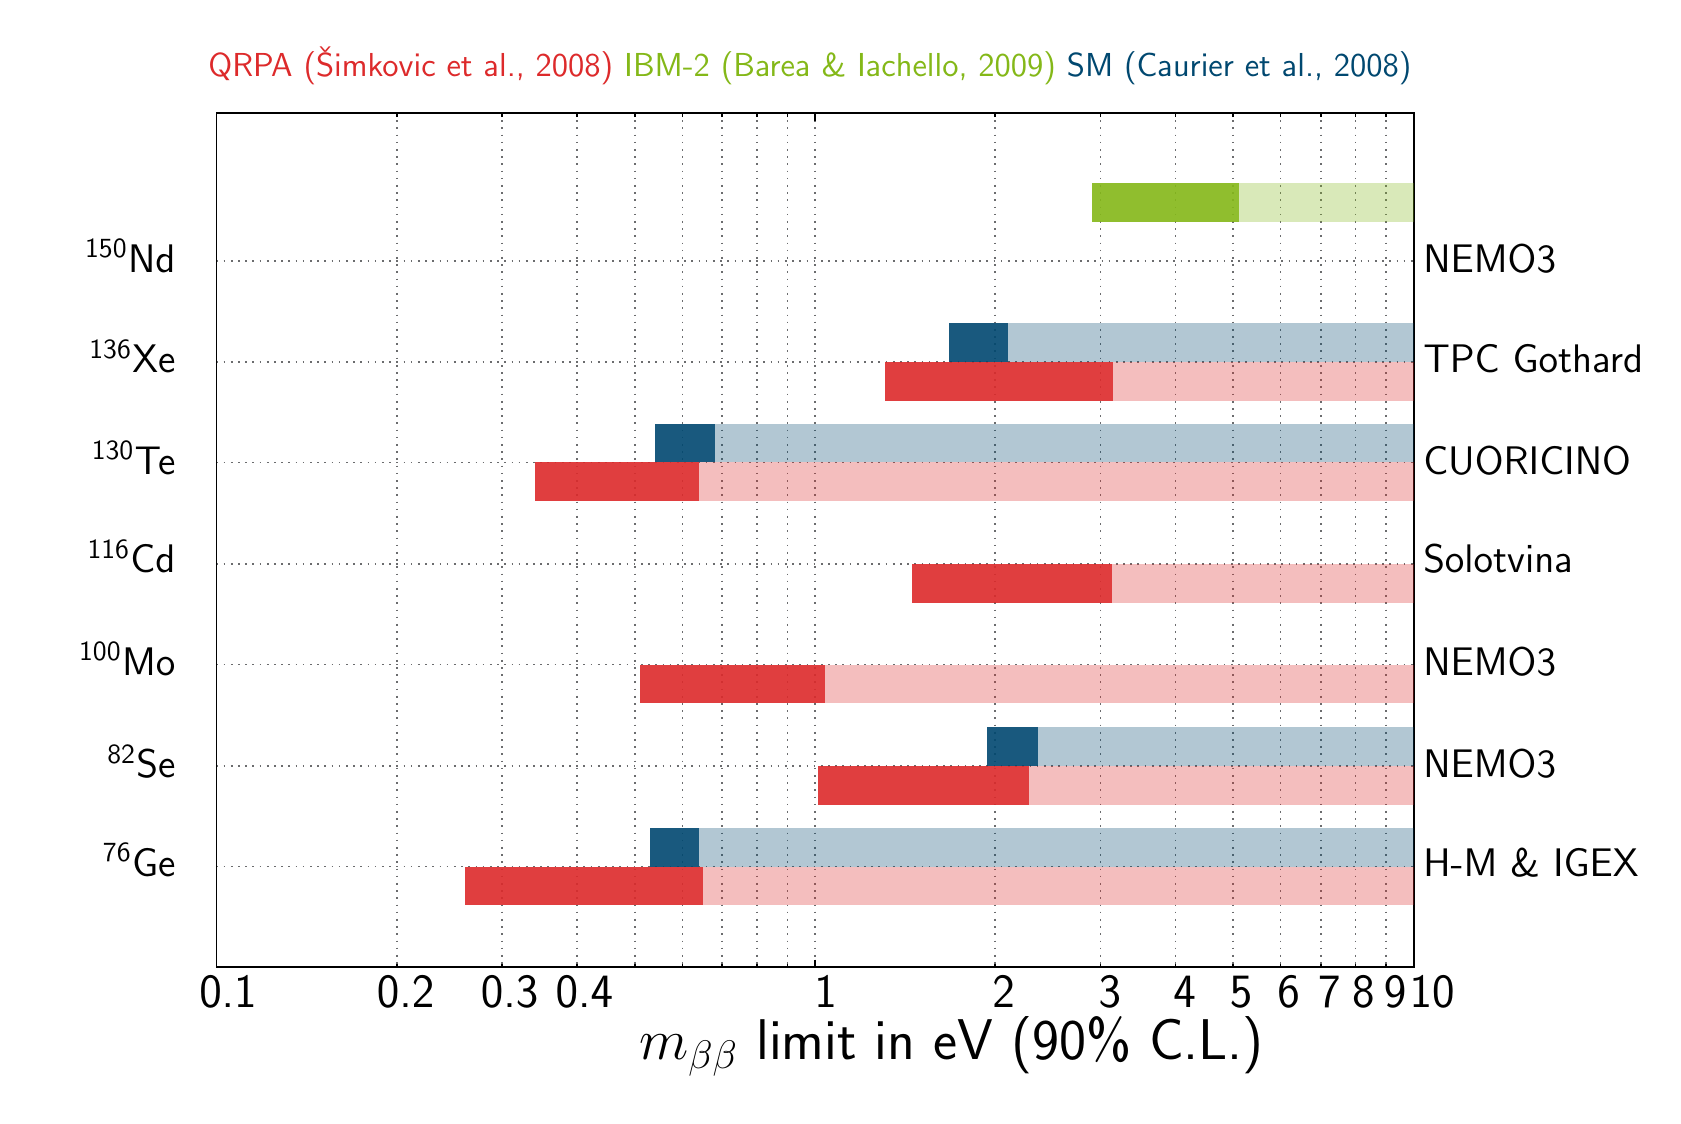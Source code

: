 \begin{tikzpicture}[y=-1cm]
  \sf
  \definecolor{red}{RGB}{221,42,43}
  \definecolor{green}{RGB}{132,184,24}
  \definecolor{blue}{RGB}{0,72,112}
  \definecolor{orange}{RGB}{192,128,64}
  \definecolor{gray}{RGB}{107,108,110}

  \path[fill=white] (0,27.94) rectangle (20.003,14.376);
  \path[fill=white] (2.398,26.308) rectangle (17.604,15.46);
  \path[fill=white] (2.398,26.308) rectangle (17.604,15.46);

  %%  \draw[semithick,black] (2.398,26.308) rectangle (17.604,15.46);
%%  \draw[semithick,black] (2.398,26.308) -- (17.604,26.308);


  \path (7.415,27.481) node[text=black,anchor=base west] {\huge{} $m_{\beta\beta}$ limit in eV (90\% C.L.)};

  \path (2.055,26.825) node[text=black,anchor=base west] {\fontsize{16.0}{19.2}\selectfont{}0.1};
  \path (4.31,26.82) node[text=black,anchor=base west] {\fontsize{16.0}{19.2}\selectfont{}0.2};
  \path (5.632,26.82) node[text=black,anchor=base west] {\fontsize{16.0}{19.2}\selectfont{}0.3};
  \path (6.581,26.82) node[text=black,anchor=base west] {\fontsize{16.0}{19.2}\selectfont{}0.4};
  \path (9.868,26.825) node[text=black,anchor=base west] {\fontsize{16.0}{19.2}\selectfont{}1};
  \path (12.126,26.82) node[text=black,anchor=base west] {\fontsize{16.0}{19.2}\selectfont{}2};
  \path (13.477,26.82) node[text=black,anchor=base west] {\fontsize{16.0}{19.2}\selectfont{}3};
  \path (14.425,26.82) node[text=black,anchor=base west] {\fontsize{16.0}{19.2}\selectfont{}4};
  \path (15.143,26.82) node[text=black,anchor=base west] {\fontsize{16.0}{19.2}\selectfont{}5};
  \path (15.748,26.82) node[text=black,anchor=base west] {\fontsize{16.0}{19.2}\selectfont{}6};
  \path (16.264,26.82) node[text=black,anchor=base west] {\fontsize{16.0}{19.2}\selectfont{}7};
  \path (16.696,26.82) node[text=black,anchor=base west] {\fontsize{16.0}{19.2}\selectfont{}8};
  \path (17.098,26.82) node[text=black,anchor=base west] {\fontsize{16.0}{19.2}\selectfont{}9};
  \path (17.427,26.82) node[text=black,anchor=base west] {\fontsize{16.0}{19.2}\selectfont{}10};


  \tikzstyle{grid_line}=[semithick, dotted, gray]

  %% vertical lines
  \draw[grid_line] (2.398,17.34) -- (17.604,17.34);
  \draw[grid_line] (2.398,18.618) -- (17.604,18.618);
  \draw[grid_line] (2.398,19.897) -- (17.604,19.897);
  \draw[grid_line] (2.398,21.184) -- (17.604,21.184);
  \draw[grid_line] (2.398,22.464) -- (17.604,22.464);
  \draw[grid_line] (2.398,23.751) -- (17.604,23.751);
  \draw[grid_line] (2.398,25.03) -- (17.604,25.03);

  %% horizonthal lines
  \draw[grid_line] (6.024,15.46) -- (6.024,26.308);
  \draw[grid_line] (4.693,15.46) -- (4.693,26.308);
  \draw[grid_line] (6.977,15.46) -- (6.977,26.308);
  \draw[grid_line] (7.709,15.46) -- (7.709,26.308);
  \draw[grid_line] (8.316,15.46) -- (8.316,26.308);
  \draw[grid_line] (8.82,15.46) -- (8.82,26.308);
  \draw[grid_line] (9.26,15.46) -- (9.26,26.308);
  \draw[grid_line] (9.648,15.46) -- (9.648,26.308);
  \draw[grid_line] (10.001,15.46) -- (10.001,26.308);
  \draw[grid_line] (12.285,15.46) -- (12.285,26.308);
  \draw[grid_line] (13.625,15.46) -- (13.625,26.308);
  \draw[grid_line] (14.577,15.46) -- (14.577,26.308);
  \draw[grid_line] (15.31,15.46) -- (15.31,26.308);
  \draw[grid_line] (15.911,15.46) -- (15.911,26.308);
  \draw[grid_line] (16.421,15.46) -- (16.421,26.308);
  \draw[grid_line] (16.863,15.46) -- (16.863,26.308);
  \draw[grid_line] (17.251,15.46) -- (17.251,26.308);
  \draw[grid_line] (17.604,15.46) -- (17.604,26.308);

  %% frame rectangle
  \draw[semithick,black] (2.398,26.308) rectangle (17.604,15.46);

  %% ticks
  \draw[semithick,black] (6.024,26.264)   -- (6.024,26.308);
  \draw[semithick,black] (4.693,26.264)   -- (4.693,26.308);
  \draw[semithick,black] (7.709,26.264)    -- (7.709,26.308);
  \draw[semithick,black] (8.316,26.264)   -- (8.316,26.308);
  \draw[semithick,black] (8.82,26.264)   -- (8.82,26.308);
  \draw[semithick,black] (9.26,26.264)   -- (9.26,26.308);
  \draw[semithick,black] (9.648,26.264)   -- (9.648,26.308);
  \draw[semithick,black] (10.001,26.211) -- (10.001,26.308);
  \draw[semithick,black] (12.285,26.264)  -- (12.285,26.308);
  \draw[semithick,black] (13.625,26.264)  -- (13.625,26.308);
  \draw[semithick,black] (14.577,26.264)  -- (14.577,26.308);
  \draw[semithick,black] (15.31,26.264)  -- (15.31,26.308);
  \draw[semithick,black] (15.911,26.264)  -- (15.911,26.308);
  \draw[semithick,black] (16.421,26.264)   -- (16.421,26.308);
  \draw[semithick,black] (16.863,26.264)  -- (16.863,26.308);
  \draw[semithick,black] (17.251,26.264)  -- (17.251,26.308);
  \draw[semithick,black] (17.604,26.211) -- (17.604,26.308);
  \draw[semithick,black] (6.977,26.264)   -- (6.977,26.308);

  \draw[semithick,black] (2.398,15.566)  -- (2.398,15.46);
  \draw[semithick,black] (4.693,15.513)  -- (4.693,15.46);
  \draw[semithick,black] (6.024,15.513)  -- (6.024,15.46);
  \draw[semithick,black] (6.977,15.513)  -- (6.977,15.46);
  \draw[semithick,black] (7.709,15.513)   -- (7.709,15.46);
  \draw[semithick,black] (8.316,15.513)  -- (8.316,15.46);
  \draw[semithick,black] (8.82,15.513)  -- (8.82,15.46);
  \draw[semithick,black] (9.26,15.513)  -- (9.26,15.46);
  \draw[semithick,black] (9.648,15.513)  -- (9.648,15.46);
  \draw[semithick,black] (10.001,15.566) -- (10.001,15.46);
  \draw[semithick,black] (12.285,15.513) -- (12.285,15.46);
  \draw[semithick,black] (13.625,15.513) -- (13.625,15.46);
  \draw[semithick,black] (14.577,15.513) -- (14.577,15.46);
  \draw[semithick,black] (15.31,15.513) -- (15.31,15.46);
  \draw[semithick,black] (15.911,15.513) -- (15.911,15.46);
  \draw[semithick,black] (16.421,15.513)  -- (16.421,15.46);
  \draw[semithick,black] (16.863,15.513) -- (16.863,15.46);
  \draw[semithick,black] (17.251,15.513) -- (17.251,15.46);
  \draw[semithick,black] (17.604,15.566) -- (17.604,15.46);


  \tikzstyle{mass_limit}=[fill opacity=0.9]
  \tikzstyle{limit}=[fill opacity=0.3]

  \path[mass_limit, fill=red] (5.556,25.523)  rectangle (8.581,25.03);
  \path[mass_limit, fill=red] (10.037,24.244)  rectangle (12.717,23.751);
  \path[mass_limit, fill=red] (7.779,22.957)  rectangle (10.132,22.464);
  \path[mass_limit, fill=red] (11.227,21.679)   rectangle (13.767,21.184);
  \path[mass_limit, fill=red] (6.439,20.39)   rectangle (8.528,19.897);
  \path[mass_limit, fill=red] (10.892,19.111) rectangle (13.784,18.618);

  \path[limit, fill=red] (8.581,25.523)  rectangle (17.604,25.03);
  \path[limit, fill=red] (12.717,24.244)  rectangle (17.604,23.751);
  \path[limit, fill=red] (10.132,22.957) rectangle (17.604,22.464);
  \path[limit, fill=red] (13.767,21.679)   rectangle (17.604,21.184);
  \path[limit, fill=red] (8.528,20.39)  rectangle (17.604,19.897);
  \path[limit, fill=red] (13.784,19.111) rectangle (17.604,18.618);

  \path[mass_limit, fill=blue] (7.902,25.03)  rectangle (8.528,24.536);
  \path[mass_limit, fill=blue] (12.188,23.751) rectangle (12.831,23.258);
  \path[mass_limit, fill=blue] (7.963,19.897)   rectangle (8.731,19.412);
  \path[mass_limit, fill=blue] (11.695,18.618)  rectangle (12.452,18.125);

  \path[limit, fill=blue] (8.528,25.03)  rectangle (17.604,24.536);
  \path[limit, fill=blue] (12.831,23.751) rectangle (17.604,23.258);
  \path[limit, fill=blue] (8.731,19.897)  rectangle (17.604,19.412);
  \path[limit, fill=blue] (12.452,18.618)  rectangle (17.604,18.125);

  %% green
  \path[mass_limit, fill=green] (13.511,16.844) rectangle (15.382,16.351);
  \path[limit, fill=green] (15.382,16.844) rectangle (17.604,16.351);

  %% Legend
  %% \path (17.415,25.45) node[text=white,anchor=base east] {\large QRPA (\v{S}imkovic et al., 2008)};
  %% \path (17.415,24.9) node[text=white,anchor=base east] {\large Shell Model (Caurier et al., 2008)};

  \path (17.7,15) node[anchor=base east] {\large \textcolor{red}{QRPA (\v{S}imkovic et al., 2008)} \textcolor{green}{IBM-2 (Barea \& Iachello, 2009)} \textcolor{blue}{SM (Caurier et al., 2008)}};

  \path (17.6,25.15) node[text=black,anchor=base west] {\Large H-M \& IGEX};
  \path (17.6,23.90) node[text=black,anchor=base west] {\Large NEMO3};
  \path (17.6,22.60) node[text=black,anchor=base west] {\Large NEMO3};
  \path (17.6,21.30) node[text=black,anchor=base west] {\Large Solotvina};
  \path (17.6,20.05) node[text=black,anchor=base west] {\Large CUORICINO};
  \path (17.6,18.76) node[text=black,anchor=base west] {\Large TPC Gothard};
  \path (17.6,17.48) node[text=black,anchor=base west] {\Large NEMO3};

  \path (2,25.15) node[text=black,anchor=base east] {\Large $^\text{76}$Ge};
  \path (2,23.90) node[text=black,anchor=base east] {\Large $^\text{82}$Se};
  \path (2,22.60) node[text=black,anchor=base east] {\Large $^\text{100}$Mo};
  \path (2,21.30) node[text=black,anchor=base east] {\Large $^\text{116}$Cd};
  \path (2,20.05) node[text=black,anchor=base east] {\Large $^\text{130}$Te};
  \path (2,18.76) node[text=black,anchor=base east] {\Large $^\text{136}$Xe};
  \path (2,17.48) node[text=black,anchor=base east] {\Large $^\text{150}$Nd};

\end{tikzpicture}%

%% Configure (x)emacs for this file ...
%% Local Variables:
%% mode: latex
%% End:
